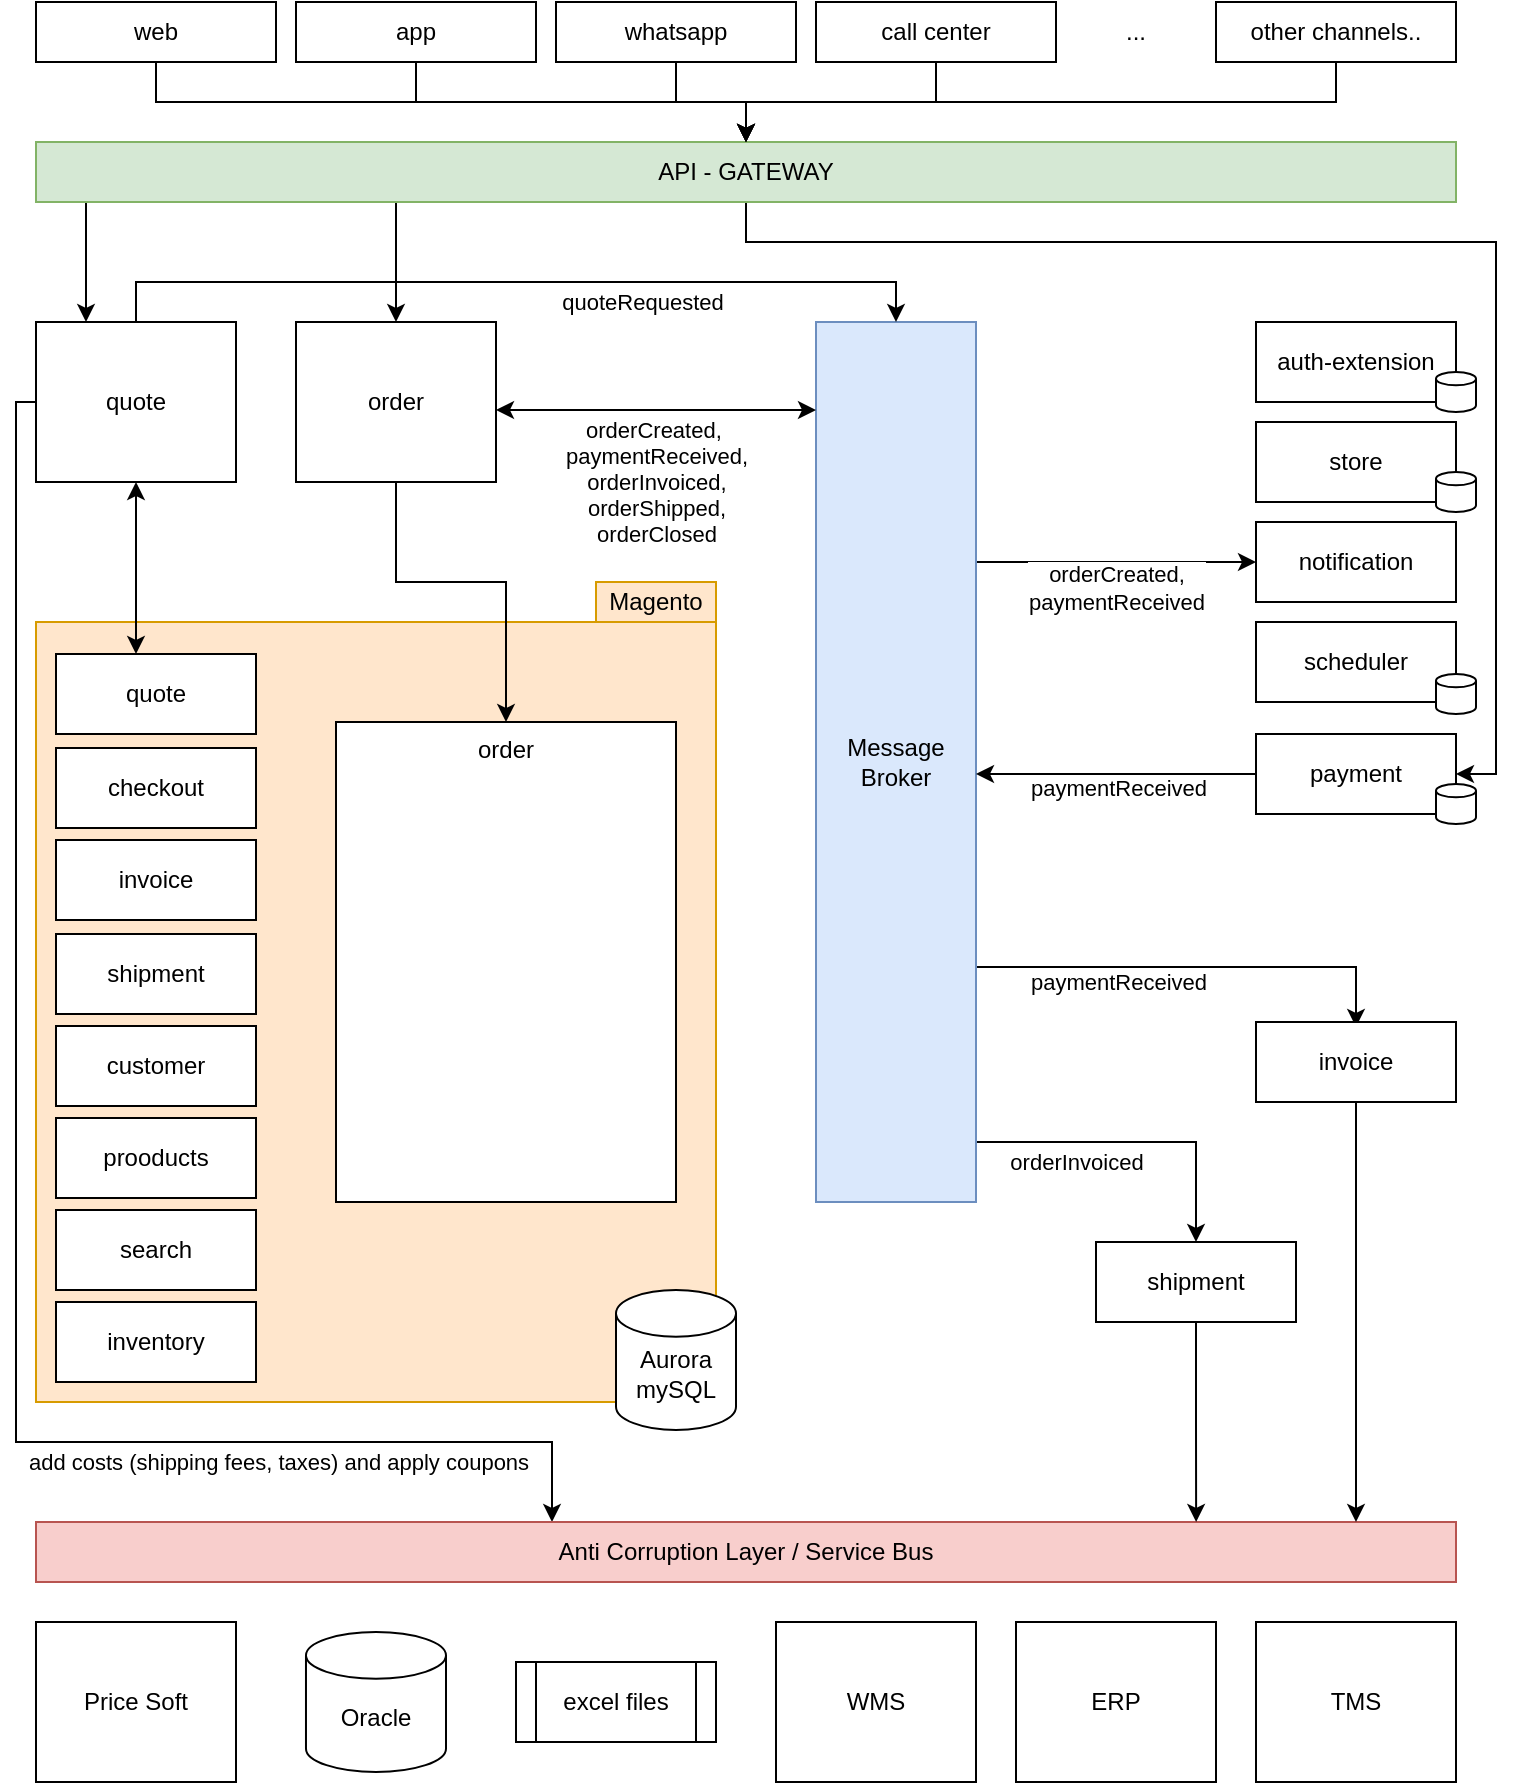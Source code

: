 <mxfile version="14.2.7" type="github">
  <diagram id="AzWxA5kRe5Be4Jo9EekZ" name="Page-1">
    <mxGraphModel dx="946" dy="623" grid="1" gridSize="10" guides="1" tooltips="1" connect="1" arrows="1" fold="1" page="1" pageScale="1" pageWidth="850" pageHeight="1100" math="0" shadow="0">
      <root>
        <mxCell id="0" />
        <mxCell id="1" parent="0" />
        <mxCell id="hG5kRSH8gIUAHxxKcoNH-10" style="edgeStyle=orthogonalEdgeStyle;rounded=0;orthogonalLoop=1;jettySize=auto;html=1;entryX=0.25;entryY=0;entryDx=0;entryDy=0;" edge="1" parent="1" source="6UTyOGbrDXYmkLeVAqft-1" target="6UTyOGbrDXYmkLeVAqft-82">
          <mxGeometry relative="1" as="geometry">
            <Array as="points">
              <mxPoint x="65" y="130" />
              <mxPoint x="65" y="130" />
            </Array>
          </mxGeometry>
        </mxCell>
        <mxCell id="hG5kRSH8gIUAHxxKcoNH-11" style="edgeStyle=orthogonalEdgeStyle;rounded=0;orthogonalLoop=1;jettySize=auto;html=1;" edge="1" parent="1" source="6UTyOGbrDXYmkLeVAqft-1" target="6UTyOGbrDXYmkLeVAqft-27">
          <mxGeometry relative="1" as="geometry">
            <Array as="points">
              <mxPoint x="220" y="130" />
              <mxPoint x="220" y="130" />
            </Array>
          </mxGeometry>
        </mxCell>
        <mxCell id="hG5kRSH8gIUAHxxKcoNH-41" style="edgeStyle=orthogonalEdgeStyle;rounded=0;orthogonalLoop=1;jettySize=auto;html=1;entryX=1;entryY=0.5;entryDx=0;entryDy=0;" edge="1" parent="1" source="6UTyOGbrDXYmkLeVAqft-1" target="6UTyOGbrDXYmkLeVAqft-66">
          <mxGeometry relative="1" as="geometry">
            <mxPoint x="780" y="490" as="targetPoint" />
            <Array as="points">
              <mxPoint x="395" y="140" />
              <mxPoint x="770" y="140" />
              <mxPoint x="770" y="406" />
            </Array>
          </mxGeometry>
        </mxCell>
        <mxCell id="6UTyOGbrDXYmkLeVAqft-1" value="API - GATEWAY" style="rounded=0;whiteSpace=wrap;html=1;fillColor=#d5e8d4;strokeColor=#82b366;" parent="1" vertex="1">
          <mxGeometry x="40" y="90" width="710" height="30" as="geometry" />
        </mxCell>
        <mxCell id="6UTyOGbrDXYmkLeVAqft-38" value="" style="edgeStyle=orthogonalEdgeStyle;rounded=0;orthogonalLoop=1;jettySize=auto;html=1;entryX=0.5;entryY=0;entryDx=0;entryDy=0;" parent="1" source="6UTyOGbrDXYmkLeVAqft-2" target="6UTyOGbrDXYmkLeVAqft-1" edge="1">
          <mxGeometry relative="1" as="geometry" />
        </mxCell>
        <mxCell id="6UTyOGbrDXYmkLeVAqft-2" value="web" style="rounded=0;whiteSpace=wrap;html=1;" parent="1" vertex="1">
          <mxGeometry x="40" y="20" width="120" height="30" as="geometry" />
        </mxCell>
        <mxCell id="6UTyOGbrDXYmkLeVAqft-39" value="" style="edgeStyle=orthogonalEdgeStyle;rounded=0;orthogonalLoop=1;jettySize=auto;html=1;entryX=0.5;entryY=0;entryDx=0;entryDy=0;" parent="1" source="6UTyOGbrDXYmkLeVAqft-3" target="6UTyOGbrDXYmkLeVAqft-1" edge="1">
          <mxGeometry relative="1" as="geometry" />
        </mxCell>
        <mxCell id="6UTyOGbrDXYmkLeVAqft-3" value="app" style="rounded=0;whiteSpace=wrap;html=1;" parent="1" vertex="1">
          <mxGeometry x="170" y="20" width="120" height="30" as="geometry" />
        </mxCell>
        <mxCell id="6UTyOGbrDXYmkLeVAqft-40" value="" style="edgeStyle=orthogonalEdgeStyle;rounded=0;orthogonalLoop=1;jettySize=auto;html=1;entryX=0.5;entryY=0;entryDx=0;entryDy=0;" parent="1" source="6UTyOGbrDXYmkLeVAqft-4" target="6UTyOGbrDXYmkLeVAqft-1" edge="1">
          <mxGeometry relative="1" as="geometry" />
        </mxCell>
        <mxCell id="6UTyOGbrDXYmkLeVAqft-4" value="whatsapp" style="rounded=0;whiteSpace=wrap;html=1;" parent="1" vertex="1">
          <mxGeometry x="300" y="20" width="120" height="30" as="geometry" />
        </mxCell>
        <mxCell id="6UTyOGbrDXYmkLeVAqft-41" style="edgeStyle=orthogonalEdgeStyle;rounded=0;orthogonalLoop=1;jettySize=auto;html=1;entryX=0.5;entryY=0;entryDx=0;entryDy=0;" parent="1" source="6UTyOGbrDXYmkLeVAqft-5" target="6UTyOGbrDXYmkLeVAqft-1" edge="1">
          <mxGeometry relative="1" as="geometry" />
        </mxCell>
        <mxCell id="6UTyOGbrDXYmkLeVAqft-5" value="call center" style="rounded=0;whiteSpace=wrap;html=1;" parent="1" vertex="1">
          <mxGeometry x="430" y="20" width="120" height="30" as="geometry" />
        </mxCell>
        <mxCell id="6UTyOGbrDXYmkLeVAqft-42" style="edgeStyle=orthogonalEdgeStyle;rounded=0;orthogonalLoop=1;jettySize=auto;html=1;entryX=0.5;entryY=0;entryDx=0;entryDy=0;" parent="1" source="6UTyOGbrDXYmkLeVAqft-6" target="6UTyOGbrDXYmkLeVAqft-1" edge="1">
          <mxGeometry relative="1" as="geometry" />
        </mxCell>
        <mxCell id="6UTyOGbrDXYmkLeVAqft-6" value="other channels.." style="rounded=0;whiteSpace=wrap;html=1;" parent="1" vertex="1">
          <mxGeometry x="630" y="20" width="120" height="30" as="geometry" />
        </mxCell>
        <mxCell id="6UTyOGbrDXYmkLeVAqft-10" value="..." style="text;html=1;strokeColor=none;fillColor=none;align=center;verticalAlign=middle;whiteSpace=wrap;rounded=0;" parent="1" vertex="1">
          <mxGeometry x="570" y="25" width="40" height="20" as="geometry" />
        </mxCell>
        <mxCell id="6UTyOGbrDXYmkLeVAqft-15" value="" style="rounded=0;whiteSpace=wrap;html=1;fillColor=#ffe6cc;strokeColor=#d79b00;" parent="1" vertex="1">
          <mxGeometry x="40" y="330" width="340" height="390" as="geometry" />
        </mxCell>
        <mxCell id="6UTyOGbrDXYmkLeVAqft-16" value="customer" style="rounded=0;whiteSpace=wrap;html=1;" parent="1" vertex="1">
          <mxGeometry x="50" y="532" width="100" height="40" as="geometry" />
        </mxCell>
        <mxCell id="6UTyOGbrDXYmkLeVAqft-19" value="order" style="rounded=0;whiteSpace=wrap;html=1;verticalAlign=top;" parent="1" vertex="1">
          <mxGeometry x="190" y="380" width="170" height="240" as="geometry" />
        </mxCell>
        <mxCell id="6UTyOGbrDXYmkLeVAqft-24" value="scheduler" style="rounded=0;whiteSpace=wrap;html=1;" parent="1" vertex="1">
          <mxGeometry x="650" y="330" width="100" height="40" as="geometry" />
        </mxCell>
        <mxCell id="6UTyOGbrDXYmkLeVAqft-25" value="store" style="rounded=0;whiteSpace=wrap;html=1;" parent="1" vertex="1">
          <mxGeometry x="650" y="230" width="100" height="40" as="geometry" />
        </mxCell>
        <mxCell id="6UTyOGbrDXYmkLeVAqft-26" value="auth-extension" style="rounded=0;whiteSpace=wrap;html=1;" parent="1" vertex="1">
          <mxGeometry x="650" y="180" width="100" height="40" as="geometry" />
        </mxCell>
        <mxCell id="6UTyOGbrDXYmkLeVAqft-27" value="order" style="rounded=0;whiteSpace=wrap;html=1;" parent="1" vertex="1">
          <mxGeometry x="170" y="180" width="100" height="80" as="geometry" />
        </mxCell>
        <mxCell id="6UTyOGbrDXYmkLeVAqft-28" style="edgeStyle=orthogonalEdgeStyle;rounded=0;orthogonalLoop=1;jettySize=auto;html=1;exitX=0.5;exitY=1;exitDx=0;exitDy=0;" parent="1" source="6UTyOGbrDXYmkLeVAqft-15" target="6UTyOGbrDXYmkLeVAqft-15" edge="1">
          <mxGeometry relative="1" as="geometry" />
        </mxCell>
        <mxCell id="6UTyOGbrDXYmkLeVAqft-57" style="edgeStyle=orthogonalEdgeStyle;rounded=0;orthogonalLoop=1;jettySize=auto;html=1;entryX=0;entryY=0.5;entryDx=0;entryDy=0;" parent="1" source="6UTyOGbrDXYmkLeVAqft-36" target="6UTyOGbrDXYmkLeVAqft-56" edge="1">
          <mxGeometry relative="1" as="geometry">
            <Array as="points">
              <mxPoint x="580" y="300" />
              <mxPoint x="580" y="300" />
            </Array>
          </mxGeometry>
        </mxCell>
        <mxCell id="hG5kRSH8gIUAHxxKcoNH-30" value="orderCreated,&lt;br&gt;paymentReceived" style="edgeLabel;html=1;align=center;verticalAlign=middle;resizable=0;points=[];" vertex="1" connectable="0" parent="6UTyOGbrDXYmkLeVAqft-57">
          <mxGeometry x="-0.014" y="-1" relative="1" as="geometry">
            <mxPoint x="1" y="12" as="offset" />
          </mxGeometry>
        </mxCell>
        <mxCell id="hG5kRSH8gIUAHxxKcoNH-35" style="edgeStyle=orthogonalEdgeStyle;rounded=0;orthogonalLoop=1;jettySize=auto;html=1;exitX=1;exitY=0.75;exitDx=0;exitDy=0;" edge="1" parent="1">
          <mxGeometry relative="1" as="geometry">
            <mxPoint x="510" y="445" as="sourcePoint" />
            <mxPoint x="700" y="532.5" as="targetPoint" />
            <Array as="points">
              <mxPoint x="510" y="502.5" />
              <mxPoint x="700" y="502.5" />
            </Array>
          </mxGeometry>
        </mxCell>
        <mxCell id="hG5kRSH8gIUAHxxKcoNH-38" value="paymentReceived" style="edgeLabel;html=1;align=center;verticalAlign=middle;resizable=0;points=[];" vertex="1" connectable="0" parent="hG5kRSH8gIUAHxxKcoNH-35">
          <mxGeometry x="0.279" y="4" relative="1" as="geometry">
            <mxPoint x="-49.5" y="11.5" as="offset" />
          </mxGeometry>
        </mxCell>
        <mxCell id="hG5kRSH8gIUAHxxKcoNH-63" style="edgeStyle=orthogonalEdgeStyle;rounded=0;orthogonalLoop=1;jettySize=auto;html=1;" edge="1" parent="1" source="6UTyOGbrDXYmkLeVAqft-36" target="hG5kRSH8gIUAHxxKcoNH-44">
          <mxGeometry relative="1" as="geometry">
            <Array as="points">
              <mxPoint x="620" y="590" />
            </Array>
          </mxGeometry>
        </mxCell>
        <mxCell id="hG5kRSH8gIUAHxxKcoNH-64" value="orderInvoiced" style="edgeLabel;html=1;align=center;verticalAlign=middle;resizable=0;points=[];" vertex="1" connectable="0" parent="hG5kRSH8gIUAHxxKcoNH-63">
          <mxGeometry x="-0.2" y="-2" relative="1" as="geometry">
            <mxPoint x="-14" y="8" as="offset" />
          </mxGeometry>
        </mxCell>
        <mxCell id="6UTyOGbrDXYmkLeVAqft-36" value="Message&lt;br&gt;Broker" style="rounded=0;whiteSpace=wrap;html=1;fillColor=#dae8fc;strokeColor=#6c8ebf;" parent="1" vertex="1">
          <mxGeometry x="430" y="180" width="80" height="440" as="geometry" />
        </mxCell>
        <mxCell id="6UTyOGbrDXYmkLeVAqft-59" style="edgeStyle=orthogonalEdgeStyle;rounded=0;orthogonalLoop=1;jettySize=auto;html=1;" parent="1" target="6UTyOGbrDXYmkLeVAqft-19" edge="1">
          <mxGeometry relative="1" as="geometry">
            <Array as="points">
              <mxPoint x="220" y="310" />
              <mxPoint x="275" y="310" />
            </Array>
            <mxPoint x="220" y="260" as="sourcePoint" />
          </mxGeometry>
        </mxCell>
        <mxCell id="6UTyOGbrDXYmkLeVAqft-56" value="notification" style="rounded=0;whiteSpace=wrap;html=1;" parent="1" vertex="1">
          <mxGeometry x="650" y="280" width="100" height="40" as="geometry" />
        </mxCell>
        <mxCell id="6UTyOGbrDXYmkLeVAqft-60" value="&lt;br&gt;Aurora mySQL" style="strokeWidth=1;html=1;shape=mxgraph.flowchart.database;whiteSpace=wrap;" parent="1" vertex="1">
          <mxGeometry x="330" y="664" width="60" height="70" as="geometry" />
        </mxCell>
        <mxCell id="6UTyOGbrDXYmkLeVAqft-61" value="" style="strokeWidth=1;html=1;shape=mxgraph.flowchart.database;whiteSpace=wrap;" parent="1" vertex="1">
          <mxGeometry x="740" y="356" width="20" height="20" as="geometry" />
        </mxCell>
        <mxCell id="6UTyOGbrDXYmkLeVAqft-63" value="" style="strokeWidth=1;html=1;shape=mxgraph.flowchart.database;whiteSpace=wrap;" parent="1" vertex="1">
          <mxGeometry x="740" y="255" width="20" height="20" as="geometry" />
        </mxCell>
        <mxCell id="6UTyOGbrDXYmkLeVAqft-64" value="" style="strokeWidth=1;html=1;shape=mxgraph.flowchart.database;whiteSpace=wrap;" parent="1" vertex="1">
          <mxGeometry x="740" y="205" width="20" height="20" as="geometry" />
        </mxCell>
        <mxCell id="6UTyOGbrDXYmkLeVAqft-65" value="" style="shape=image;verticalLabelPosition=bottom;labelBackgroundColor=#ffffff;verticalAlign=top;aspect=fixed;imageAspect=0;image=https://docs.magento.com/user-guide/images/images/order-workflow.png;" parent="1" vertex="1">
          <mxGeometry x="207.06" y="411" width="135.87" height="201.29" as="geometry" />
        </mxCell>
        <mxCell id="hG5kRSH8gIUAHxxKcoNH-36" style="edgeStyle=orthogonalEdgeStyle;rounded=0;orthogonalLoop=1;jettySize=auto;html=1;exitX=0;exitY=0.5;exitDx=0;exitDy=0;" edge="1" parent="1" source="6UTyOGbrDXYmkLeVAqft-66" target="6UTyOGbrDXYmkLeVAqft-36">
          <mxGeometry relative="1" as="geometry">
            <Array as="points">
              <mxPoint x="550" y="406" />
              <mxPoint x="550" y="406" />
            </Array>
          </mxGeometry>
        </mxCell>
        <mxCell id="hG5kRSH8gIUAHxxKcoNH-37" value="paymentReceived" style="edgeLabel;html=1;align=center;verticalAlign=middle;resizable=0;points=[];" vertex="1" connectable="0" parent="hG5kRSH8gIUAHxxKcoNH-36">
          <mxGeometry x="-0.014" relative="1" as="geometry">
            <mxPoint y="7" as="offset" />
          </mxGeometry>
        </mxCell>
        <mxCell id="6UTyOGbrDXYmkLeVAqft-66" value="payment" style="rounded=0;whiteSpace=wrap;html=1;" parent="1" vertex="1">
          <mxGeometry x="650" y="386" width="100" height="40" as="geometry" />
        </mxCell>
        <mxCell id="hG5kRSH8gIUAHxxKcoNH-1" style="edgeStyle=orthogonalEdgeStyle;rounded=0;orthogonalLoop=1;jettySize=auto;html=1;exitX=0.5;exitY=1;exitDx=0;exitDy=0;exitPerimeter=0;entryX=1;entryY=0.75;entryDx=0;entryDy=0;" edge="1" parent="1" source="6UTyOGbrDXYmkLeVAqft-67" target="6UTyOGbrDXYmkLeVAqft-66">
          <mxGeometry relative="1" as="geometry" />
        </mxCell>
        <mxCell id="6UTyOGbrDXYmkLeVAqft-67" value="" style="strokeWidth=1;html=1;shape=mxgraph.flowchart.database;whiteSpace=wrap;" parent="1" vertex="1">
          <mxGeometry x="740" y="411" width="20" height="20" as="geometry" />
        </mxCell>
        <mxCell id="6UTyOGbrDXYmkLeVAqft-75" value="quote" style="rounded=0;whiteSpace=wrap;html=1;" parent="1" vertex="1">
          <mxGeometry x="50" y="346" width="100" height="40" as="geometry" />
        </mxCell>
        <mxCell id="hG5kRSH8gIUAHxxKcoNH-8" style="edgeStyle=orthogonalEdgeStyle;rounded=0;orthogonalLoop=1;jettySize=auto;html=1;exitX=0.5;exitY=0;exitDx=0;exitDy=0;entryX=0.5;entryY=0;entryDx=0;entryDy=0;" edge="1" parent="1" source="6UTyOGbrDXYmkLeVAqft-82" target="6UTyOGbrDXYmkLeVAqft-36">
          <mxGeometry relative="1" as="geometry" />
        </mxCell>
        <mxCell id="hG5kRSH8gIUAHxxKcoNH-9" value="quoteRequested" style="edgeLabel;html=1;align=center;verticalAlign=middle;resizable=0;points=[];" vertex="1" connectable="0" parent="hG5kRSH8gIUAHxxKcoNH-8">
          <mxGeometry x="0.338" relative="1" as="geometry">
            <mxPoint x="-8.07" y="10" as="offset" />
          </mxGeometry>
        </mxCell>
        <mxCell id="hG5kRSH8gIUAHxxKcoNH-58" style="edgeStyle=orthogonalEdgeStyle;rounded=0;orthogonalLoop=1;jettySize=auto;html=1;" edge="1" parent="1" source="6UTyOGbrDXYmkLeVAqft-82" target="6UTyOGbrDXYmkLeVAqft-87">
          <mxGeometry relative="1" as="geometry">
            <Array as="points">
              <mxPoint x="30" y="220" />
              <mxPoint x="30" y="740" />
              <mxPoint x="298" y="740" />
            </Array>
          </mxGeometry>
        </mxCell>
        <mxCell id="hG5kRSH8gIUAHxxKcoNH-59" value="add costs (shipping fees, taxes) and apply coupons" style="edgeLabel;html=1;align=center;verticalAlign=middle;resizable=0;points=[];" vertex="1" connectable="0" parent="hG5kRSH8gIUAHxxKcoNH-58">
          <mxGeometry x="0.645" y="-2" relative="1" as="geometry">
            <mxPoint x="-29" y="8" as="offset" />
          </mxGeometry>
        </mxCell>
        <mxCell id="6UTyOGbrDXYmkLeVAqft-82" value="quote" style="rounded=0;whiteSpace=wrap;html=1;strokeWidth=1;" parent="1" vertex="1">
          <mxGeometry x="40" y="180" width="100" height="80" as="geometry" />
        </mxCell>
        <mxCell id="6UTyOGbrDXYmkLeVAqft-87" value="Anti Corruption Layer / Service Bus" style="rounded=0;whiteSpace=wrap;html=1;fillColor=#f8cecc;strokeColor=#b85450;" parent="1" vertex="1">
          <mxGeometry x="40" y="780" width="710" height="30" as="geometry" />
        </mxCell>
        <mxCell id="6UTyOGbrDXYmkLeVAqft-88" value="Price Soft" style="rounded=0;whiteSpace=wrap;html=1;strokeWidth=1;" parent="1" vertex="1">
          <mxGeometry x="40" y="830" width="100" height="80" as="geometry" />
        </mxCell>
        <mxCell id="6UTyOGbrDXYmkLeVAqft-89" value="&lt;br&gt;Oracle" style="strokeWidth=1;html=1;shape=mxgraph.flowchart.database;whiteSpace=wrap;" parent="1" vertex="1">
          <mxGeometry x="174.99" y="835" width="70.01" height="70" as="geometry" />
        </mxCell>
        <mxCell id="6UTyOGbrDXYmkLeVAqft-90" value="WMS" style="rounded=0;whiteSpace=wrap;html=1;strokeWidth=1;" parent="1" vertex="1">
          <mxGeometry x="410" y="830" width="100" height="80" as="geometry" />
        </mxCell>
        <mxCell id="hG5kRSH8gIUAHxxKcoNH-5" value="Magento" style="text;html=1;strokeColor=#d79b00;fillColor=#ffe6cc;align=center;verticalAlign=middle;whiteSpace=wrap;rounded=0;" vertex="1" parent="1">
          <mxGeometry x="320" y="310" width="60" height="20" as="geometry" />
        </mxCell>
        <mxCell id="hG5kRSH8gIUAHxxKcoNH-13" value="ERP" style="rounded=0;whiteSpace=wrap;html=1;strokeWidth=1;" vertex="1" parent="1">
          <mxGeometry x="530" y="830" width="100" height="80" as="geometry" />
        </mxCell>
        <mxCell id="hG5kRSH8gIUAHxxKcoNH-14" value="excel files" style="shape=process;whiteSpace=wrap;html=1;backgroundOutline=1;" vertex="1" parent="1">
          <mxGeometry x="280" y="850" width="100" height="40" as="geometry" />
        </mxCell>
        <mxCell id="hG5kRSH8gIUAHxxKcoNH-15" value="TMS" style="rounded=0;whiteSpace=wrap;html=1;strokeWidth=1;" vertex="1" parent="1">
          <mxGeometry x="650" y="830" width="100" height="80" as="geometry" />
        </mxCell>
        <mxCell id="6UTyOGbrDXYmkLeVAqft-20" value="prooducts" style="rounded=0;whiteSpace=wrap;html=1;" parent="1" vertex="1">
          <mxGeometry x="50" y="578" width="100" height="40" as="geometry" />
        </mxCell>
        <mxCell id="hG5kRSH8gIUAHxxKcoNH-20" value="checkout" style="rounded=0;whiteSpace=wrap;html=1;" vertex="1" parent="1">
          <mxGeometry x="50" y="393" width="100" height="40" as="geometry" />
        </mxCell>
        <mxCell id="hG5kRSH8gIUAHxxKcoNH-21" value="invoice" style="rounded=0;whiteSpace=wrap;html=1;" vertex="1" parent="1">
          <mxGeometry x="50" y="439" width="100" height="40" as="geometry" />
        </mxCell>
        <mxCell id="hG5kRSH8gIUAHxxKcoNH-24" value="shipment" style="rounded=0;whiteSpace=wrap;html=1;" vertex="1" parent="1">
          <mxGeometry x="50" y="486" width="100" height="40" as="geometry" />
        </mxCell>
        <mxCell id="hG5kRSH8gIUAHxxKcoNH-25" value="inventory" style="rounded=0;whiteSpace=wrap;html=1;" vertex="1" parent="1">
          <mxGeometry x="50" y="670" width="100" height="40" as="geometry" />
        </mxCell>
        <mxCell id="hG5kRSH8gIUAHxxKcoNH-27" value="" style="endArrow=classic;startArrow=classic;html=1;entryX=0.5;entryY=1;entryDx=0;entryDy=0;exitX=0.4;exitY=0;exitDx=0;exitDy=0;exitPerimeter=0;" edge="1" parent="1" source="6UTyOGbrDXYmkLeVAqft-75" target="6UTyOGbrDXYmkLeVAqft-82">
          <mxGeometry width="50" height="50" relative="1" as="geometry">
            <mxPoint x="420" y="430" as="sourcePoint" />
            <mxPoint x="470" y="380" as="targetPoint" />
          </mxGeometry>
        </mxCell>
        <mxCell id="hG5kRSH8gIUAHxxKcoNH-33" style="edgeStyle=orthogonalEdgeStyle;rounded=0;orthogonalLoop=1;jettySize=auto;html=1;" edge="1" parent="1" source="hG5kRSH8gIUAHxxKcoNH-28" target="6UTyOGbrDXYmkLeVAqft-87">
          <mxGeometry relative="1" as="geometry">
            <mxPoint x="700" y="758" as="targetPoint" />
            <Array as="points">
              <mxPoint x="700" y="730" />
              <mxPoint x="700" y="730" />
            </Array>
          </mxGeometry>
        </mxCell>
        <mxCell id="hG5kRSH8gIUAHxxKcoNH-28" value="invoice" style="rounded=0;whiteSpace=wrap;html=1;" vertex="1" parent="1">
          <mxGeometry x="650" y="530" width="100" height="40" as="geometry" />
        </mxCell>
        <mxCell id="hG5kRSH8gIUAHxxKcoNH-51" style="edgeStyle=orthogonalEdgeStyle;rounded=0;orthogonalLoop=1;jettySize=auto;html=1;exitX=0.5;exitY=1;exitDx=0;exitDy=0;entryX=0.817;entryY=0;entryDx=0;entryDy=0;entryPerimeter=0;" edge="1" parent="1" source="hG5kRSH8gIUAHxxKcoNH-44" target="6UTyOGbrDXYmkLeVAqft-87">
          <mxGeometry relative="1" as="geometry" />
        </mxCell>
        <mxCell id="hG5kRSH8gIUAHxxKcoNH-44" value="shipment" style="rounded=0;whiteSpace=wrap;html=1;" vertex="1" parent="1">
          <mxGeometry x="570" y="640" width="100" height="40" as="geometry" />
        </mxCell>
        <mxCell id="hG5kRSH8gIUAHxxKcoNH-54" value="" style="endArrow=classic;startArrow=classic;html=1;" edge="1" parent="1">
          <mxGeometry width="50" height="50" relative="1" as="geometry">
            <mxPoint x="270" y="224" as="sourcePoint" />
            <mxPoint x="430" y="224" as="targetPoint" />
          </mxGeometry>
        </mxCell>
        <mxCell id="hG5kRSH8gIUAHxxKcoNH-55" value="&lt;meta charset=&quot;utf-8&quot;&gt;&lt;span style=&quot;color: rgb(0, 0, 0); font-family: helvetica; font-size: 11px; font-style: normal; font-weight: 400; letter-spacing: normal; text-align: center; text-indent: 0px; text-transform: none; word-spacing: 0px; background-color: rgb(255, 255, 255); display: inline; float: none;&quot;&gt;orderCreated,&amp;nbsp;&lt;/span&gt;&lt;br style=&quot;color: rgb(0, 0, 0); font-family: helvetica; font-size: 11px; font-style: normal; font-weight: 400; letter-spacing: normal; text-align: center; text-indent: 0px; text-transform: none; word-spacing: 0px;&quot;&gt;&lt;span style=&quot;color: rgb(0, 0, 0); font-family: helvetica; font-size: 11px; font-style: normal; font-weight: 400; letter-spacing: normal; text-align: center; text-indent: 0px; text-transform: none; word-spacing: 0px; background-color: rgb(255, 255, 255); display: inline; float: none;&quot;&gt;paymentReceived,&lt;/span&gt;&lt;br style=&quot;color: rgb(0, 0, 0); font-family: helvetica; font-size: 11px; font-style: normal; font-weight: 400; letter-spacing: normal; text-align: center; text-indent: 0px; text-transform: none; word-spacing: 0px;&quot;&gt;&lt;span style=&quot;color: rgb(0, 0, 0); font-family: helvetica; font-size: 11px; font-style: normal; font-weight: 400; letter-spacing: normal; text-align: center; text-indent: 0px; text-transform: none; word-spacing: 0px; background-color: rgb(255, 255, 255); display: inline; float: none;&quot;&gt;orderInvoiced,&lt;/span&gt;&lt;br style=&quot;color: rgb(0, 0, 0); font-family: helvetica; font-size: 11px; font-style: normal; font-weight: 400; letter-spacing: normal; text-align: center; text-indent: 0px; text-transform: none; word-spacing: 0px;&quot;&gt;&lt;span style=&quot;color: rgb(0, 0, 0); font-family: helvetica; font-size: 11px; font-style: normal; font-weight: 400; letter-spacing: normal; text-align: center; text-indent: 0px; text-transform: none; word-spacing: 0px; background-color: rgb(255, 255, 255); display: inline; float: none;&quot;&gt;orderShipped,&lt;/span&gt;&lt;br style=&quot;color: rgb(0, 0, 0); font-family: helvetica; font-size: 11px; font-style: normal; font-weight: 400; letter-spacing: normal; text-align: center; text-indent: 0px; text-transform: none; word-spacing: 0px;&quot;&gt;&lt;span style=&quot;color: rgb(0, 0, 0); font-family: helvetica; font-size: 11px; font-style: normal; font-weight: 400; letter-spacing: normal; text-align: center; text-indent: 0px; text-transform: none; word-spacing: 0px; background-color: rgb(255, 255, 255); display: inline; float: none;&quot;&gt;orderClosed&lt;/span&gt;" style="edgeLabel;html=1;align=center;verticalAlign=middle;resizable=0;points=[];" vertex="1" connectable="0" parent="hG5kRSH8gIUAHxxKcoNH-54">
          <mxGeometry x="0.108" relative="1" as="geometry">
            <mxPoint x="-9" y="36" as="offset" />
          </mxGeometry>
        </mxCell>
        <mxCell id="hG5kRSH8gIUAHxxKcoNH-60" value="search" style="rounded=0;whiteSpace=wrap;html=1;" vertex="1" parent="1">
          <mxGeometry x="50" y="624" width="100" height="40" as="geometry" />
        </mxCell>
      </root>
    </mxGraphModel>
  </diagram>
</mxfile>
